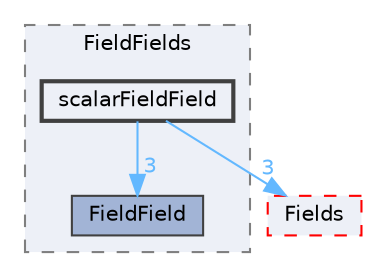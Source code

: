 digraph "src/OpenFOAM/fields/FieldFields/scalarFieldField"
{
 // LATEX_PDF_SIZE
  bgcolor="transparent";
  edge [fontname=Helvetica,fontsize=10,labelfontname=Helvetica,labelfontsize=10];
  node [fontname=Helvetica,fontsize=10,shape=box,height=0.2,width=0.4];
  compound=true
  subgraph clusterdir_8eb3a7b50b56ddbfb00a2ddef0a44ff7 {
    graph [ bgcolor="#edf0f7", pencolor="grey50", label="FieldFields", fontname=Helvetica,fontsize=10 style="filled,dashed", URL="dir_8eb3a7b50b56ddbfb00a2ddef0a44ff7.html",tooltip=""]
  dir_6a165c25c7671b109f1487b039c5c2a6 [label="FieldField", fillcolor="#a2b4d6", color="grey25", style="filled", URL="dir_6a165c25c7671b109f1487b039c5c2a6.html",tooltip=""];
  dir_9532f5f87ef7d0421d1a65aa038fac73 [label="scalarFieldField", fillcolor="#edf0f7", color="grey25", style="filled,bold", URL="dir_9532f5f87ef7d0421d1a65aa038fac73.html",tooltip=""];
  }
  dir_7d364942a13d3ce50f6681364b448a98 [label="Fields", fillcolor="#edf0f7", color="red", style="filled,dashed", URL="dir_7d364942a13d3ce50f6681364b448a98.html",tooltip=""];
  dir_9532f5f87ef7d0421d1a65aa038fac73->dir_6a165c25c7671b109f1487b039c5c2a6 [headlabel="3", labeldistance=1.5 headhref="dir_003418_001326.html" href="dir_003418_001326.html" color="steelblue1" fontcolor="steelblue1"];
  dir_9532f5f87ef7d0421d1a65aa038fac73->dir_7d364942a13d3ce50f6681364b448a98 [headlabel="3", labeldistance=1.5 headhref="dir_003418_001336.html" href="dir_003418_001336.html" color="steelblue1" fontcolor="steelblue1"];
}

